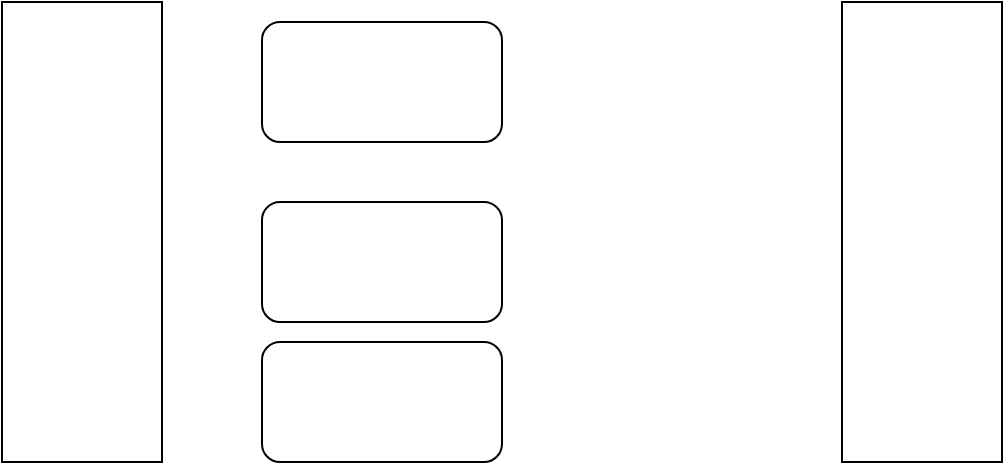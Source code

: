 <mxfile version="14.9.4" type="github"><diagram id="SoaL3gLZ2YO1JH6Mpvok" name="Page-1"><mxGraphModel dx="1422" dy="740" grid="1" gridSize="10" guides="1" tooltips="1" connect="1" arrows="1" fold="1" page="1" pageScale="1" pageWidth="827" pageHeight="1169" math="0" shadow="0"><root><mxCell id="0"/><mxCell id="1" parent="0"/><mxCell id="3pJKEMpyGUiEuK4JpZSY-1" value="" style="rounded=0;whiteSpace=wrap;html=1;" vertex="1" parent="1"><mxGeometry x="140" y="120" width="80" height="230" as="geometry"/></mxCell><mxCell id="3pJKEMpyGUiEuK4JpZSY-2" value="" style="rounded=1;whiteSpace=wrap;html=1;" vertex="1" parent="1"><mxGeometry x="270" y="130" width="120" height="60" as="geometry"/></mxCell><mxCell id="3pJKEMpyGUiEuK4JpZSY-3" value="" style="rounded=1;whiteSpace=wrap;html=1;" vertex="1" parent="1"><mxGeometry x="270" y="220" width="120" height="60" as="geometry"/></mxCell><mxCell id="3pJKEMpyGUiEuK4JpZSY-4" value="" style="rounded=1;whiteSpace=wrap;html=1;" vertex="1" parent="1"><mxGeometry x="270" y="290" width="120" height="60" as="geometry"/></mxCell><mxCell id="3pJKEMpyGUiEuK4JpZSY-5" value="" style="rounded=0;whiteSpace=wrap;html=1;" vertex="1" parent="1"><mxGeometry x="560" y="120" width="80" height="230" as="geometry"/></mxCell></root></mxGraphModel></diagram></mxfile>